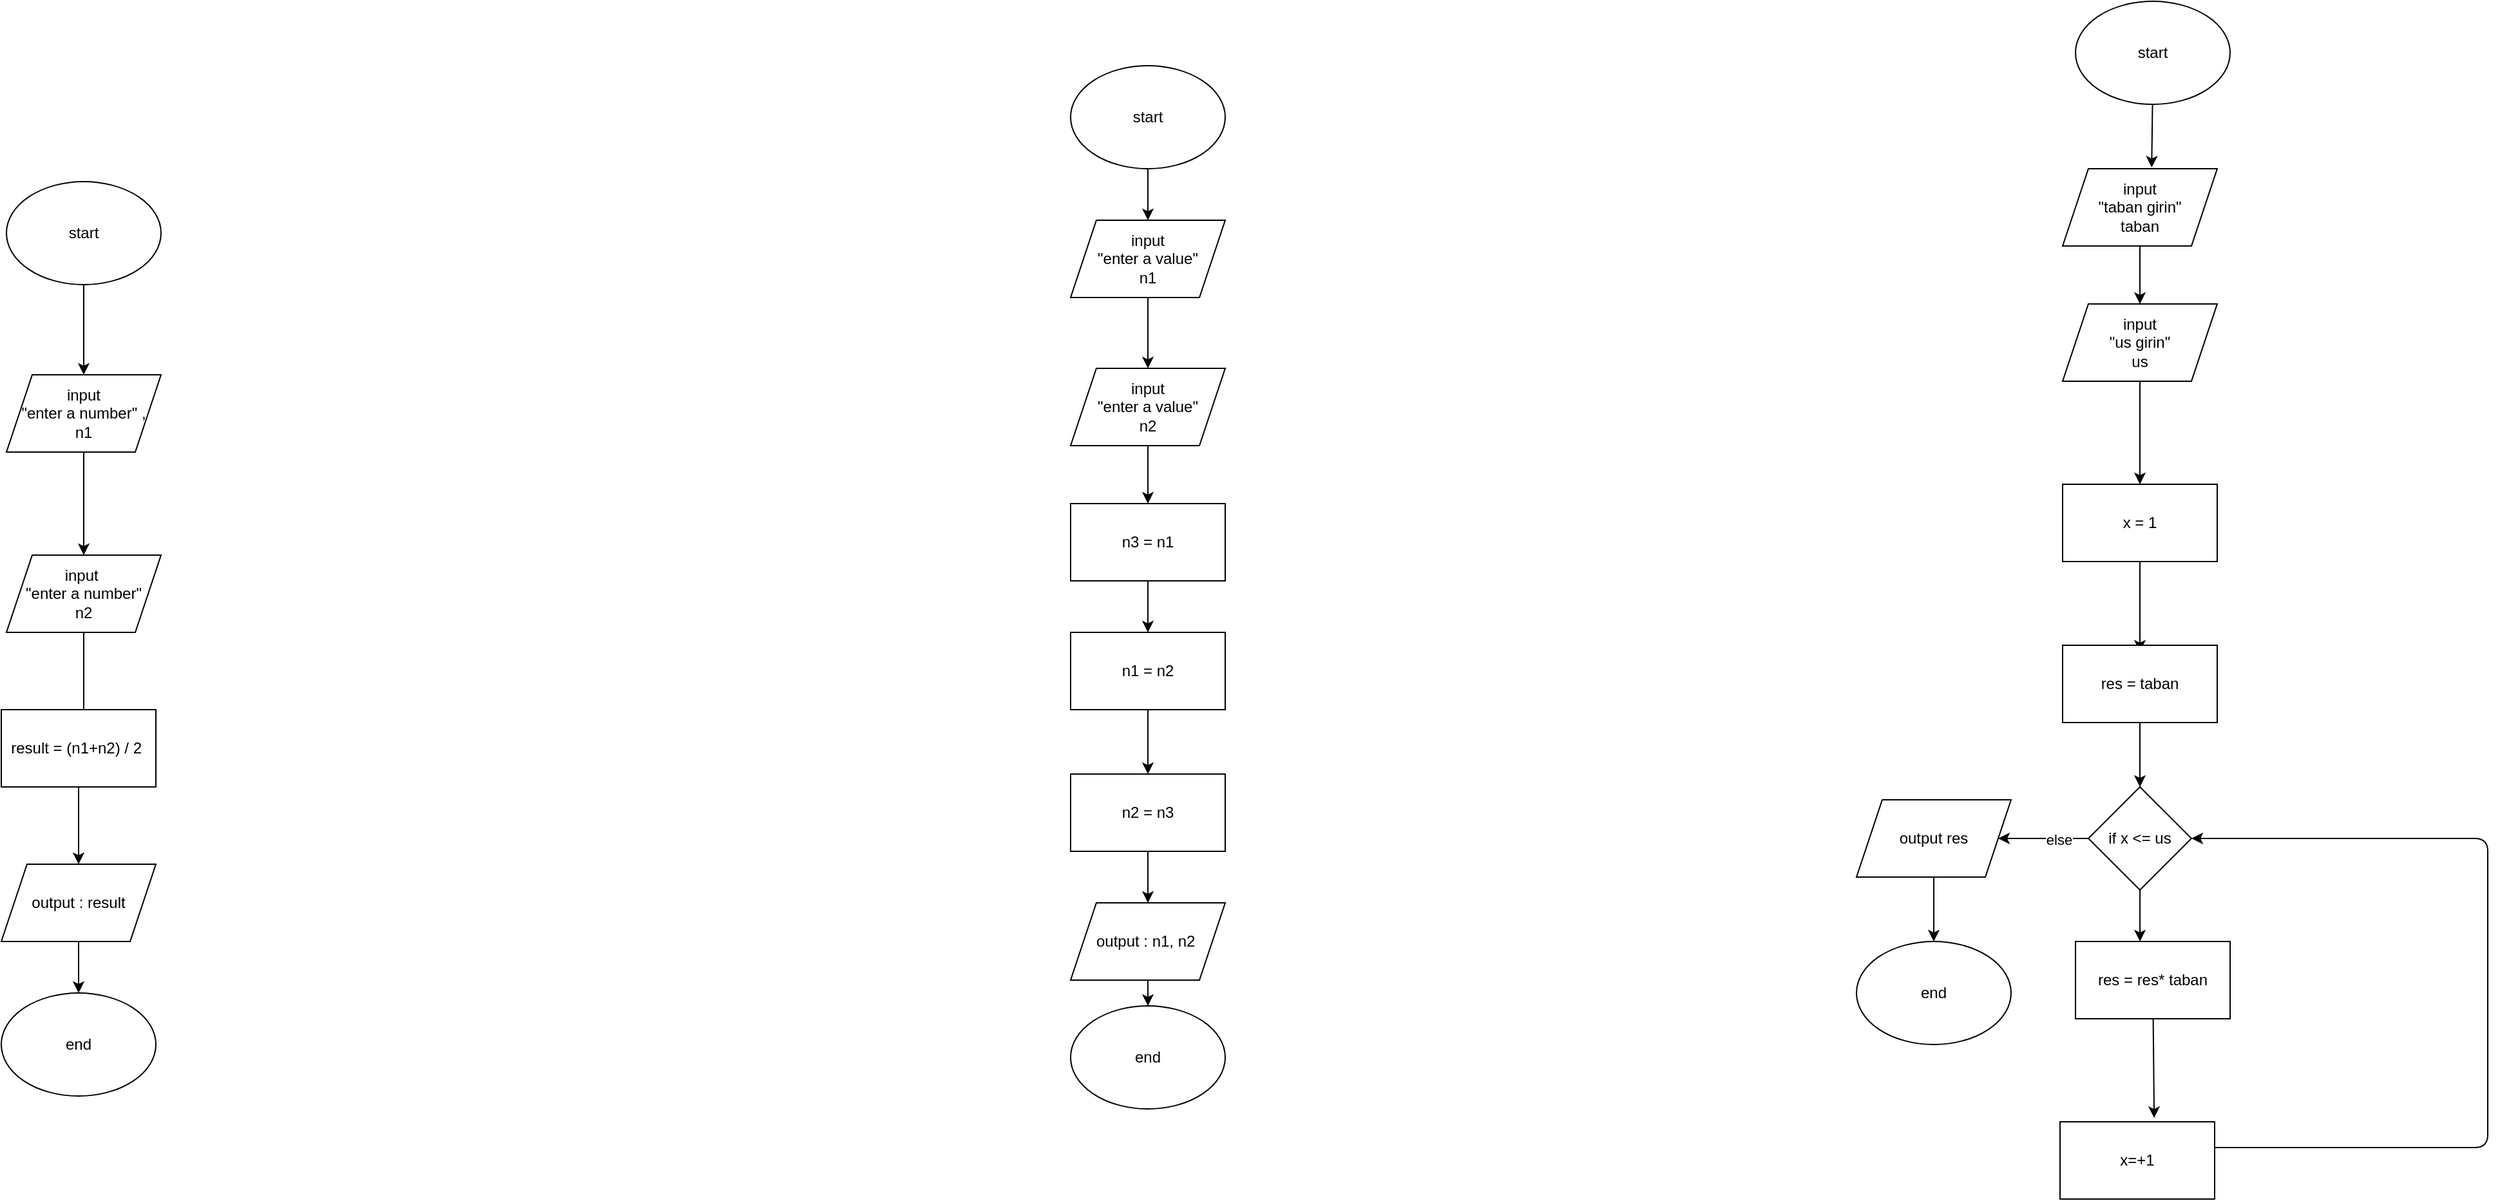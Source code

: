 <mxfile>
    <diagram id="hRHMi6ZP20ivppBZ7xrg" name="Page-1">
        <mxGraphModel dx="1237" dy="821" grid="1" gridSize="10" guides="1" tooltips="1" connect="1" arrows="1" fold="1" page="1" pageScale="1" pageWidth="827" pageHeight="1169" math="0" shadow="0">
            <root>
                <mxCell id="0"/>
                <mxCell id="1" parent="0"/>
                <mxCell id="5" style="edgeStyle=none;html=1;" edge="1" parent="1" source="3" target="4">
                    <mxGeometry relative="1" as="geometry"/>
                </mxCell>
                <mxCell id="3" value="start" style="ellipse;whiteSpace=wrap;html=1;" vertex="1" parent="1">
                    <mxGeometry x="354" y="290" width="120" height="80" as="geometry"/>
                </mxCell>
                <mxCell id="7" value="" style="edgeStyle=none;html=1;" edge="1" parent="1" source="4" target="6">
                    <mxGeometry relative="1" as="geometry"/>
                </mxCell>
                <mxCell id="4" value="input&lt;br&gt;&quot;enter a number&quot; ,&lt;br&gt;n1" style="shape=parallelogram;perimeter=parallelogramPerimeter;whiteSpace=wrap;html=1;fixedSize=1;" vertex="1" parent="1">
                    <mxGeometry x="354" y="440" width="120" height="60" as="geometry"/>
                </mxCell>
                <mxCell id="9" style="edgeStyle=none;html=1;entryX=0.533;entryY=0.167;entryDx=0;entryDy=0;entryPerimeter=0;" edge="1" parent="1" source="6" target="8">
                    <mxGeometry relative="1" as="geometry"/>
                </mxCell>
                <mxCell id="6" value="input&amp;nbsp;&lt;br&gt;&quot;enter a number&quot;&lt;br&gt;n2" style="shape=parallelogram;perimeter=parallelogramPerimeter;whiteSpace=wrap;html=1;fixedSize=1;" vertex="1" parent="1">
                    <mxGeometry x="354" y="580" width="120" height="60" as="geometry"/>
                </mxCell>
                <mxCell id="13" style="edgeStyle=none;html=1;entryX=0.5;entryY=0;entryDx=0;entryDy=0;" edge="1" parent="1" source="8" target="12">
                    <mxGeometry relative="1" as="geometry"/>
                </mxCell>
                <mxCell id="8" value="result = (n1+n2) / 2&amp;nbsp;" style="whiteSpace=wrap;html=1;" vertex="1" parent="1">
                    <mxGeometry x="350" y="700" width="120" height="60" as="geometry"/>
                </mxCell>
                <mxCell id="35" style="edgeStyle=none;html=1;entryX=0.5;entryY=0;entryDx=0;entryDy=0;" edge="1" parent="1" source="12" target="34">
                    <mxGeometry relative="1" as="geometry"/>
                </mxCell>
                <mxCell id="12" value="output : result" style="shape=parallelogram;perimeter=parallelogramPerimeter;whiteSpace=wrap;html=1;fixedSize=1;" vertex="1" parent="1">
                    <mxGeometry x="350" y="820" width="120" height="60" as="geometry"/>
                </mxCell>
                <mxCell id="24" style="edgeStyle=none;html=1;entryX=0.5;entryY=0;entryDx=0;entryDy=0;" edge="1" parent="1" source="21" target="22">
                    <mxGeometry relative="1" as="geometry"/>
                </mxCell>
                <mxCell id="21" value="start" style="ellipse;whiteSpace=wrap;html=1;" vertex="1" parent="1">
                    <mxGeometry x="1180" y="200" width="120" height="80" as="geometry"/>
                </mxCell>
                <mxCell id="25" style="edgeStyle=none;html=1;entryX=0.5;entryY=0;entryDx=0;entryDy=0;" edge="1" parent="1" source="22" target="23">
                    <mxGeometry relative="1" as="geometry"/>
                </mxCell>
                <mxCell id="22" value="input&lt;br&gt;&quot;enter a value&quot;&lt;br&gt;n1" style="shape=parallelogram;perimeter=parallelogramPerimeter;whiteSpace=wrap;html=1;fixedSize=1;" vertex="1" parent="1">
                    <mxGeometry x="1180" y="320" width="120" height="60" as="geometry"/>
                </mxCell>
                <mxCell id="27" value="" style="edgeStyle=none;html=1;" edge="1" parent="1" source="23" target="26">
                    <mxGeometry relative="1" as="geometry"/>
                </mxCell>
                <mxCell id="23" value="input&lt;br&gt;&quot;enter a value&quot;&lt;br&gt;n2" style="shape=parallelogram;perimeter=parallelogramPerimeter;whiteSpace=wrap;html=1;fixedSize=1;" vertex="1" parent="1">
                    <mxGeometry x="1180" y="435" width="120" height="60" as="geometry"/>
                </mxCell>
                <mxCell id="28" style="edgeStyle=none;html=1;" edge="1" parent="1" source="26" target="29">
                    <mxGeometry relative="1" as="geometry">
                        <mxPoint x="1240" y="700" as="targetPoint"/>
                    </mxGeometry>
                </mxCell>
                <mxCell id="26" value="n3 = n1" style="whiteSpace=wrap;html=1;" vertex="1" parent="1">
                    <mxGeometry x="1180" y="540" width="120" height="60" as="geometry"/>
                </mxCell>
                <mxCell id="30" style="edgeStyle=none;html=1;" edge="1" parent="1" source="29" target="31">
                    <mxGeometry relative="1" as="geometry">
                        <mxPoint x="1240" y="780" as="targetPoint"/>
                    </mxGeometry>
                </mxCell>
                <mxCell id="29" value="n1 = n2" style="rounded=0;whiteSpace=wrap;html=1;" vertex="1" parent="1">
                    <mxGeometry x="1180" y="640" width="120" height="60" as="geometry"/>
                </mxCell>
                <mxCell id="37" style="edgeStyle=none;html=1;" edge="1" parent="1" source="31" target="36">
                    <mxGeometry relative="1" as="geometry"/>
                </mxCell>
                <mxCell id="31" value="n2 = n3" style="rounded=0;whiteSpace=wrap;html=1;" vertex="1" parent="1">
                    <mxGeometry x="1180" y="750" width="120" height="60" as="geometry"/>
                </mxCell>
                <mxCell id="32" value="end" style="ellipse;whiteSpace=wrap;html=1;" vertex="1" parent="1">
                    <mxGeometry x="1180" y="930" width="120" height="80" as="geometry"/>
                </mxCell>
                <mxCell id="34" value="end" style="ellipse;whiteSpace=wrap;html=1;" vertex="1" parent="1">
                    <mxGeometry x="350" y="920" width="120" height="80" as="geometry"/>
                </mxCell>
                <mxCell id="38" style="edgeStyle=none;html=1;entryX=0.5;entryY=0;entryDx=0;entryDy=0;" edge="1" parent="1" source="36" target="32">
                    <mxGeometry relative="1" as="geometry"/>
                </mxCell>
                <mxCell id="36" value="output : n1, n2&amp;nbsp;" style="shape=parallelogram;perimeter=parallelogramPerimeter;whiteSpace=wrap;html=1;fixedSize=1;" vertex="1" parent="1">
                    <mxGeometry x="1180" y="850" width="120" height="60" as="geometry"/>
                </mxCell>
                <mxCell id="43" style="edgeStyle=none;html=1;entryX=0.576;entryY=-0.016;entryDx=0;entryDy=0;entryPerimeter=0;" edge="1" parent="1" source="39" target="41">
                    <mxGeometry relative="1" as="geometry"/>
                </mxCell>
                <mxCell id="39" value="start" style="ellipse;whiteSpace=wrap;html=1;" vertex="1" parent="1">
                    <mxGeometry x="1960" y="150" width="120" height="80" as="geometry"/>
                </mxCell>
                <mxCell id="44" style="edgeStyle=none;html=1;" edge="1" parent="1" source="41" target="42">
                    <mxGeometry relative="1" as="geometry"/>
                </mxCell>
                <mxCell id="41" value="input&lt;br&gt;&quot;taban girin&quot;&lt;br&gt;taban&lt;span style=&quot;color: rgba(0, 0, 0, 0); font-family: monospace; font-size: 0px; text-align: start;&quot;&gt;%3CmxGraphModel%3E%3Croot%3E%3CmxCell%20id%3D%220%22%2F%3E%3CmxCell%20id%3D%221%22%20parent%3D%220%22%2F%3E%3CmxCell%20id%3D%222%22%20value%3D%22input%26lt%3Bbr%26gt%3B%26quot%3Benter%20a%20value%26quot%3B%26lt%3Bbr%26gt%3Bn1%22%20style%3D%22shape%3Dparallelogram%3Bperimeter%3DparallelogramPerimeter%3BwhiteSpace%3Dwrap%3Bhtml%3D1%3BfixedSize%3D1%3B%22%20vertex%3D%221%22%20parent%3D%221%22%3E%3CmxGeometry%20x%3D%221181%22%20y%3D%22420%22%20width%3D%22120%22%20height%3D%2260%22%20as%3D%22geometry%22%2F%3E%3C%2FmxCell%3E%3C%2Froot%3E%3C%2FmxGraphModel%3E&lt;/span&gt;" style="shape=parallelogram;perimeter=parallelogramPerimeter;whiteSpace=wrap;html=1;fixedSize=1;" vertex="1" parent="1">
                    <mxGeometry x="1950" y="280" width="120" height="60" as="geometry"/>
                </mxCell>
                <mxCell id="46" value="" style="edgeStyle=none;html=1;" edge="1" parent="1" source="42" target="45">
                    <mxGeometry relative="1" as="geometry"/>
                </mxCell>
                <mxCell id="42" value="input&lt;br&gt;&quot;us girin&quot;&lt;br&gt;us" style="shape=parallelogram;perimeter=parallelogramPerimeter;whiteSpace=wrap;html=1;fixedSize=1;" vertex="1" parent="1">
                    <mxGeometry x="1950" y="385" width="120" height="60" as="geometry"/>
                </mxCell>
                <mxCell id="50" value="" style="edgeStyle=none;html=1;" edge="1" parent="1" source="45">
                    <mxGeometry relative="1" as="geometry">
                        <mxPoint x="2010" y="655" as="targetPoint"/>
                    </mxGeometry>
                </mxCell>
                <mxCell id="45" value="x = 1" style="whiteSpace=wrap;html=1;" vertex="1" parent="1">
                    <mxGeometry x="1950" y="525" width="120" height="60" as="geometry"/>
                </mxCell>
                <mxCell id="76" style="edgeStyle=none;html=1;entryX=0.417;entryY=0;entryDx=0;entryDy=0;entryPerimeter=0;" edge="1" parent="1" source="63" target="73">
                    <mxGeometry relative="1" as="geometry"/>
                </mxCell>
                <mxCell id="82" value="" style="edgeStyle=none;html=1;" edge="1" parent="1" source="63" target="81">
                    <mxGeometry relative="1" as="geometry"/>
                </mxCell>
                <mxCell id="83" value="else" style="edgeLabel;html=1;align=center;verticalAlign=middle;resizable=0;points=[];" vertex="1" connectable="0" parent="82">
                    <mxGeometry x="-0.337" y="1" relative="1" as="geometry">
                        <mxPoint as="offset"/>
                    </mxGeometry>
                </mxCell>
                <mxCell id="63" value="if x &amp;lt;= us" style="rhombus;whiteSpace=wrap;html=1;" vertex="1" parent="1">
                    <mxGeometry x="1970" y="760" width="80" height="80" as="geometry"/>
                </mxCell>
                <mxCell id="75" style="edgeStyle=none;html=1;" edge="1" parent="1" source="72" target="63">
                    <mxGeometry relative="1" as="geometry"/>
                </mxCell>
                <mxCell id="72" value="res = taban" style="rounded=0;whiteSpace=wrap;html=1;" vertex="1" parent="1">
                    <mxGeometry x="1950" y="650" width="120" height="60" as="geometry"/>
                </mxCell>
                <mxCell id="78" value="" style="edgeStyle=none;html=1;entryX=0.609;entryY=-0.049;entryDx=0;entryDy=0;entryPerimeter=0;" edge="1" parent="1" source="73" target="77">
                    <mxGeometry relative="1" as="geometry">
                        <mxPoint x="2020" y="1010" as="targetPoint"/>
                    </mxGeometry>
                </mxCell>
                <mxCell id="73" value="res = res* taban" style="rounded=0;whiteSpace=wrap;html=1;" vertex="1" parent="1">
                    <mxGeometry x="1960" y="880" width="120" height="60" as="geometry"/>
                </mxCell>
                <mxCell id="80" style="edgeStyle=none;html=1;entryX=1;entryY=0.5;entryDx=0;entryDy=0;exitX=0.993;exitY=0.334;exitDx=0;exitDy=0;exitPerimeter=0;" edge="1" parent="1" source="77" target="63">
                    <mxGeometry relative="1" as="geometry">
                        <mxPoint x="2250" y="820" as="targetPoint"/>
                        <mxPoint x="2080" y="1040" as="sourcePoint"/>
                        <Array as="points">
                            <mxPoint x="2280" y="1040"/>
                            <mxPoint x="2280" y="800"/>
                        </Array>
                    </mxGeometry>
                </mxCell>
                <mxCell id="77" value="x=+1" style="whiteSpace=wrap;html=1;rounded=0;" vertex="1" parent="1">
                    <mxGeometry x="1948" y="1020" width="120" height="60" as="geometry"/>
                </mxCell>
                <mxCell id="85" style="edgeStyle=none;html=1;entryX=0.5;entryY=0;entryDx=0;entryDy=0;" edge="1" parent="1" source="81" target="84">
                    <mxGeometry relative="1" as="geometry"/>
                </mxCell>
                <mxCell id="81" value="output res" style="shape=parallelogram;perimeter=parallelogramPerimeter;whiteSpace=wrap;html=1;fixedSize=1;" vertex="1" parent="1">
                    <mxGeometry x="1790" y="770" width="120" height="60" as="geometry"/>
                </mxCell>
                <mxCell id="84" value="end" style="ellipse;whiteSpace=wrap;html=1;" vertex="1" parent="1">
                    <mxGeometry x="1790" y="880" width="120" height="80" as="geometry"/>
                </mxCell>
            </root>
        </mxGraphModel>
    </diagram>
</mxfile>